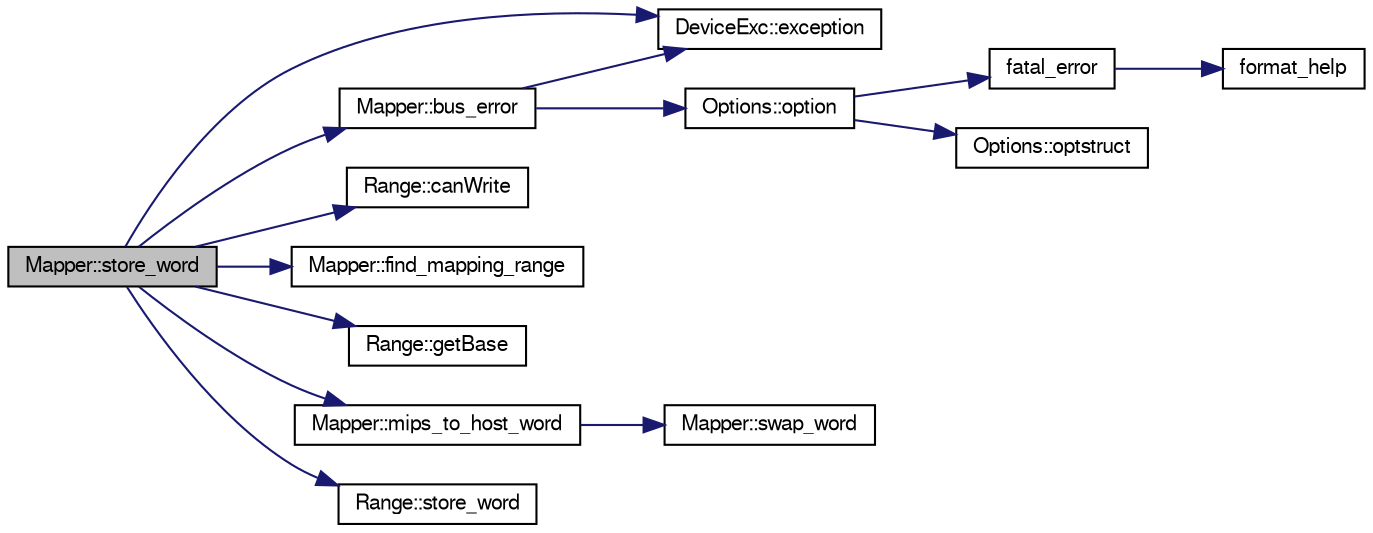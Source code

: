 digraph G
{
  edge [fontname="FreeSans",fontsize="10",labelfontname="FreeSans",labelfontsize="10"];
  node [fontname="FreeSans",fontsize="10",shape=record];
  rankdir=LR;
  Node1 [label="Mapper::store_word",height=0.2,width=0.4,color="black", fillcolor="grey75", style="filled" fontcolor="black"];
  Node1 -> Node2 [color="midnightblue",fontsize="10",style="solid"];
  Node2 [label="Mapper::bus_error",height=0.2,width=0.4,color="black", fillcolor="white", style="filled",URL="$classMapper.html#a79b29cfdb440f48772303d66c8f33ad1"];
  Node2 -> Node3 [color="midnightblue",fontsize="10",style="solid"];
  Node3 [label="DeviceExc::exception",height=0.2,width=0.4,color="black", fillcolor="white", style="filled",URL="$classDeviceExc.html#adfa40efde878b6499d3ffc66b4fa7166"];
  Node2 -> Node4 [color="midnightblue",fontsize="10",style="solid"];
  Node4 [label="Options::option",height=0.2,width=0.4,color="black", fillcolor="white", style="filled",URL="$classOptions.html#a3a535c4c76588d00f62c9817bc0ff63b"];
  Node4 -> Node5 [color="midnightblue",fontsize="10",style="solid"];
  Node5 [label="fatal_error",height=0.2,width=0.4,color="black", fillcolor="white", style="filled",URL="$error_8cc.html#ab5b64997b285ceb84915e7f321b4db20"];
  Node5 -> Node6 [color="midnightblue",fontsize="10",style="solid"];
  Node6 [label="format_help",height=0.2,width=0.4,color="black", fillcolor="white", style="filled",URL="$error_8cc.html#aa182c84a77010100b5b8a15b1ff22e70"];
  Node4 -> Node7 [color="midnightblue",fontsize="10",style="solid"];
  Node7 [label="Options::optstruct",height=0.2,width=0.4,color="black", fillcolor="white", style="filled",URL="$classOptions.html#a4a9be4a96d5b12a8abb469fef02af7ee"];
  Node1 -> Node8 [color="midnightblue",fontsize="10",style="solid"];
  Node8 [label="Range::canWrite",height=0.2,width=0.4,color="black", fillcolor="white", style="filled",URL="$classRange.html#aff1be6b26b1c8e4d2b9da3aed0047f61"];
  Node1 -> Node3 [color="midnightblue",fontsize="10",style="solid"];
  Node1 -> Node9 [color="midnightblue",fontsize="10",style="solid"];
  Node9 [label="Mapper::find_mapping_range",height=0.2,width=0.4,color="black", fillcolor="white", style="filled",URL="$classMapper.html#af8ef34c52d4c0fdf5f5e7c12587cf455"];
  Node1 -> Node10 [color="midnightblue",fontsize="10",style="solid"];
  Node10 [label="Range::getBase",height=0.2,width=0.4,color="black", fillcolor="white", style="filled",URL="$classRange.html#ab4b6e3925cd4559eb8879deed47cb806"];
  Node1 -> Node11 [color="midnightblue",fontsize="10",style="solid"];
  Node11 [label="Mapper::mips_to_host_word",height=0.2,width=0.4,color="black", fillcolor="white", style="filled",URL="$classMapper.html#ac40b7a8813b99b8b71ac2ae9e18c07b6"];
  Node11 -> Node12 [color="midnightblue",fontsize="10",style="solid"];
  Node12 [label="Mapper::swap_word",height=0.2,width=0.4,color="black", fillcolor="white", style="filled",URL="$classMapper.html#aad996f69d0a2aca785f5a8e9440789be"];
  Node1 -> Node13 [color="midnightblue",fontsize="10",style="solid"];
  Node13 [label="Range::store_word",height=0.2,width=0.4,color="black", fillcolor="white", style="filled",URL="$classRange.html#ae39949a0fa25f9496279f8af55ba941a"];
}
